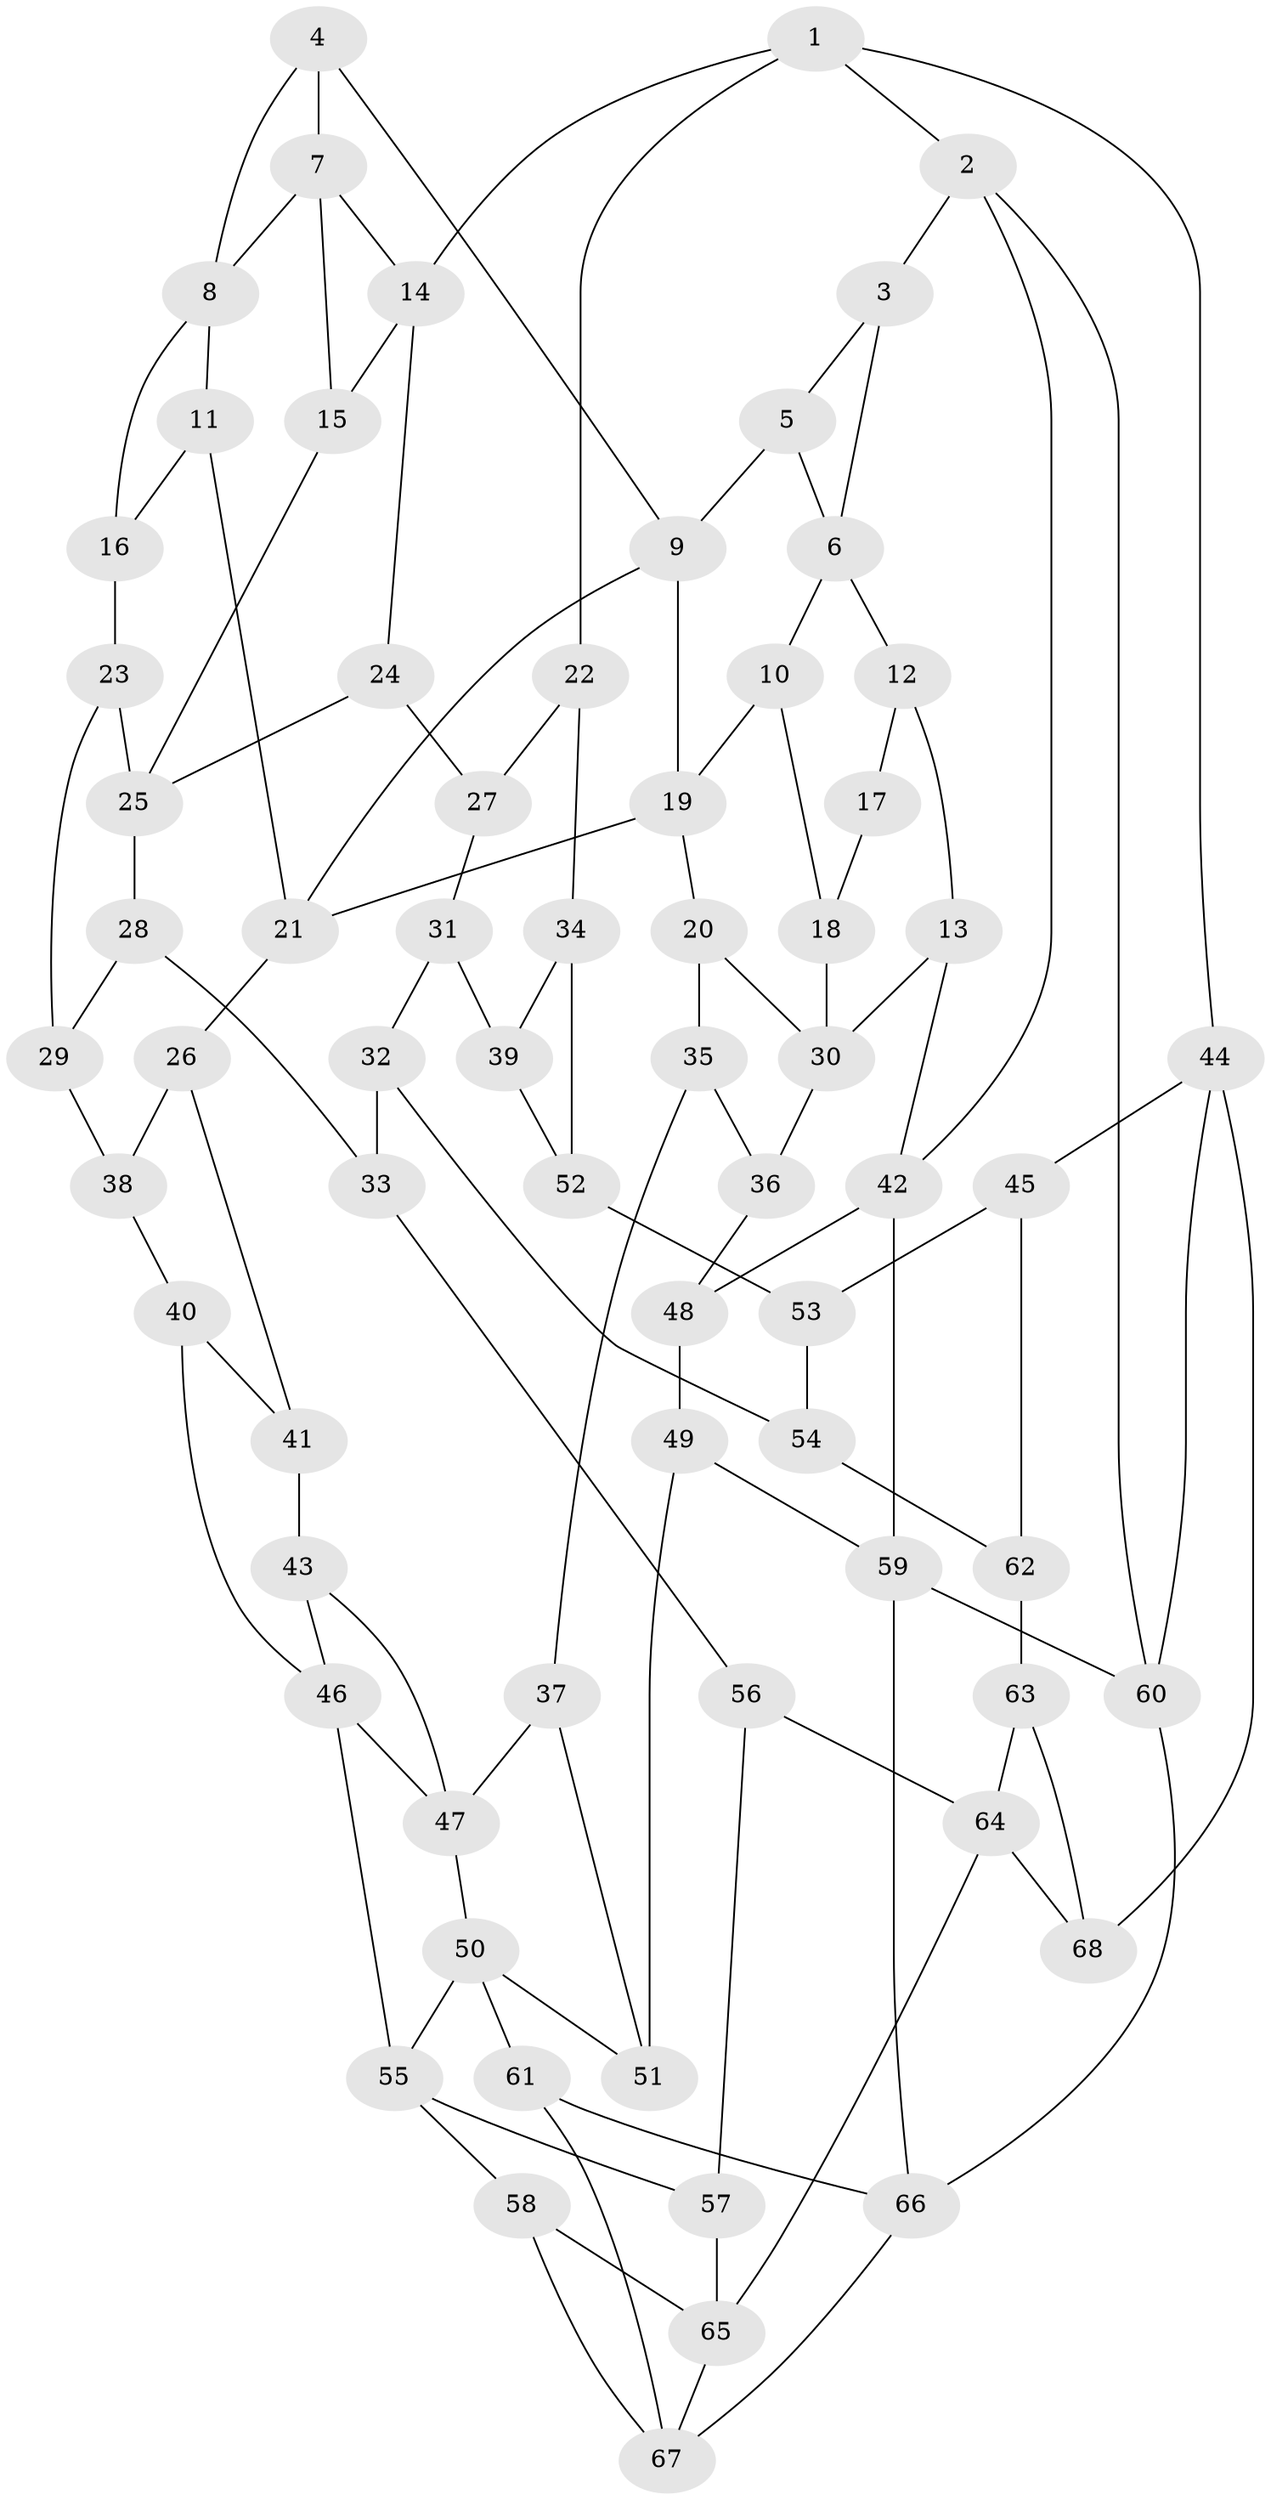 // original degree distribution, {3: 0.017857142857142856, 4: 0.25, 5: 0.5, 6: 0.23214285714285715}
// Generated by graph-tools (version 1.1) at 2025/38/03/04/25 23:38:22]
// undirected, 68 vertices, 113 edges
graph export_dot {
  node [color=gray90,style=filled];
  1;
  2;
  3;
  4;
  5;
  6;
  7;
  8;
  9;
  10;
  11;
  12;
  13;
  14;
  15;
  16;
  17;
  18;
  19;
  20;
  21;
  22;
  23;
  24;
  25;
  26;
  27;
  28;
  29;
  30;
  31;
  32;
  33;
  34;
  35;
  36;
  37;
  38;
  39;
  40;
  41;
  42;
  43;
  44;
  45;
  46;
  47;
  48;
  49;
  50;
  51;
  52;
  53;
  54;
  55;
  56;
  57;
  58;
  59;
  60;
  61;
  62;
  63;
  64;
  65;
  66;
  67;
  68;
  1 -- 2 [weight=1.0];
  1 -- 14 [weight=1.0];
  1 -- 22 [weight=1.0];
  1 -- 44 [weight=1.0];
  2 -- 3 [weight=1.0];
  2 -- 42 [weight=1.0];
  2 -- 60 [weight=1.0];
  3 -- 5 [weight=1.0];
  3 -- 6 [weight=1.0];
  4 -- 7 [weight=1.0];
  4 -- 8 [weight=1.0];
  4 -- 9 [weight=1.0];
  5 -- 6 [weight=1.0];
  5 -- 9 [weight=1.0];
  6 -- 10 [weight=1.0];
  6 -- 12 [weight=1.0];
  7 -- 8 [weight=1.0];
  7 -- 14 [weight=1.0];
  7 -- 15 [weight=1.0];
  8 -- 11 [weight=1.0];
  8 -- 16 [weight=1.0];
  9 -- 19 [weight=1.0];
  9 -- 21 [weight=1.0];
  10 -- 18 [weight=1.0];
  10 -- 19 [weight=1.0];
  11 -- 16 [weight=1.0];
  11 -- 21 [weight=1.0];
  12 -- 13 [weight=1.0];
  12 -- 17 [weight=2.0];
  13 -- 30 [weight=1.0];
  13 -- 42 [weight=1.0];
  14 -- 15 [weight=1.0];
  14 -- 24 [weight=1.0];
  15 -- 25 [weight=1.0];
  16 -- 23 [weight=2.0];
  17 -- 18 [weight=2.0];
  18 -- 30 [weight=1.0];
  19 -- 20 [weight=1.0];
  19 -- 21 [weight=1.0];
  20 -- 30 [weight=1.0];
  20 -- 35 [weight=1.0];
  21 -- 26 [weight=1.0];
  22 -- 27 [weight=1.0];
  22 -- 34 [weight=1.0];
  23 -- 25 [weight=1.0];
  23 -- 29 [weight=1.0];
  24 -- 25 [weight=1.0];
  24 -- 27 [weight=2.0];
  25 -- 28 [weight=1.0];
  26 -- 38 [weight=1.0];
  26 -- 41 [weight=1.0];
  27 -- 31 [weight=1.0];
  28 -- 29 [weight=1.0];
  28 -- 33 [weight=1.0];
  29 -- 38 [weight=2.0];
  30 -- 36 [weight=1.0];
  31 -- 32 [weight=1.0];
  31 -- 39 [weight=2.0];
  32 -- 33 [weight=1.0];
  32 -- 54 [weight=1.0];
  33 -- 56 [weight=1.0];
  34 -- 39 [weight=1.0];
  34 -- 52 [weight=1.0];
  35 -- 36 [weight=1.0];
  35 -- 37 [weight=1.0];
  36 -- 48 [weight=2.0];
  37 -- 47 [weight=1.0];
  37 -- 51 [weight=1.0];
  38 -- 40 [weight=1.0];
  39 -- 52 [weight=1.0];
  40 -- 41 [weight=1.0];
  40 -- 46 [weight=1.0];
  41 -- 43 [weight=2.0];
  42 -- 48 [weight=1.0];
  42 -- 59 [weight=1.0];
  43 -- 46 [weight=1.0];
  43 -- 47 [weight=1.0];
  44 -- 45 [weight=1.0];
  44 -- 60 [weight=1.0];
  44 -- 68 [weight=1.0];
  45 -- 53 [weight=1.0];
  45 -- 62 [weight=1.0];
  46 -- 47 [weight=1.0];
  46 -- 55 [weight=1.0];
  47 -- 50 [weight=1.0];
  48 -- 49 [weight=1.0];
  49 -- 51 [weight=2.0];
  49 -- 59 [weight=1.0];
  50 -- 51 [weight=1.0];
  50 -- 55 [weight=1.0];
  50 -- 61 [weight=1.0];
  52 -- 53 [weight=2.0];
  53 -- 54 [weight=1.0];
  54 -- 62 [weight=1.0];
  55 -- 57 [weight=1.0];
  55 -- 58 [weight=1.0];
  56 -- 57 [weight=2.0];
  56 -- 64 [weight=1.0];
  57 -- 65 [weight=1.0];
  58 -- 65 [weight=1.0];
  58 -- 67 [weight=1.0];
  59 -- 60 [weight=1.0];
  59 -- 66 [weight=1.0];
  60 -- 66 [weight=1.0];
  61 -- 66 [weight=1.0];
  61 -- 67 [weight=1.0];
  62 -- 63 [weight=2.0];
  63 -- 64 [weight=1.0];
  63 -- 68 [weight=1.0];
  64 -- 65 [weight=1.0];
  64 -- 68 [weight=1.0];
  65 -- 67 [weight=1.0];
  66 -- 67 [weight=1.0];
}

